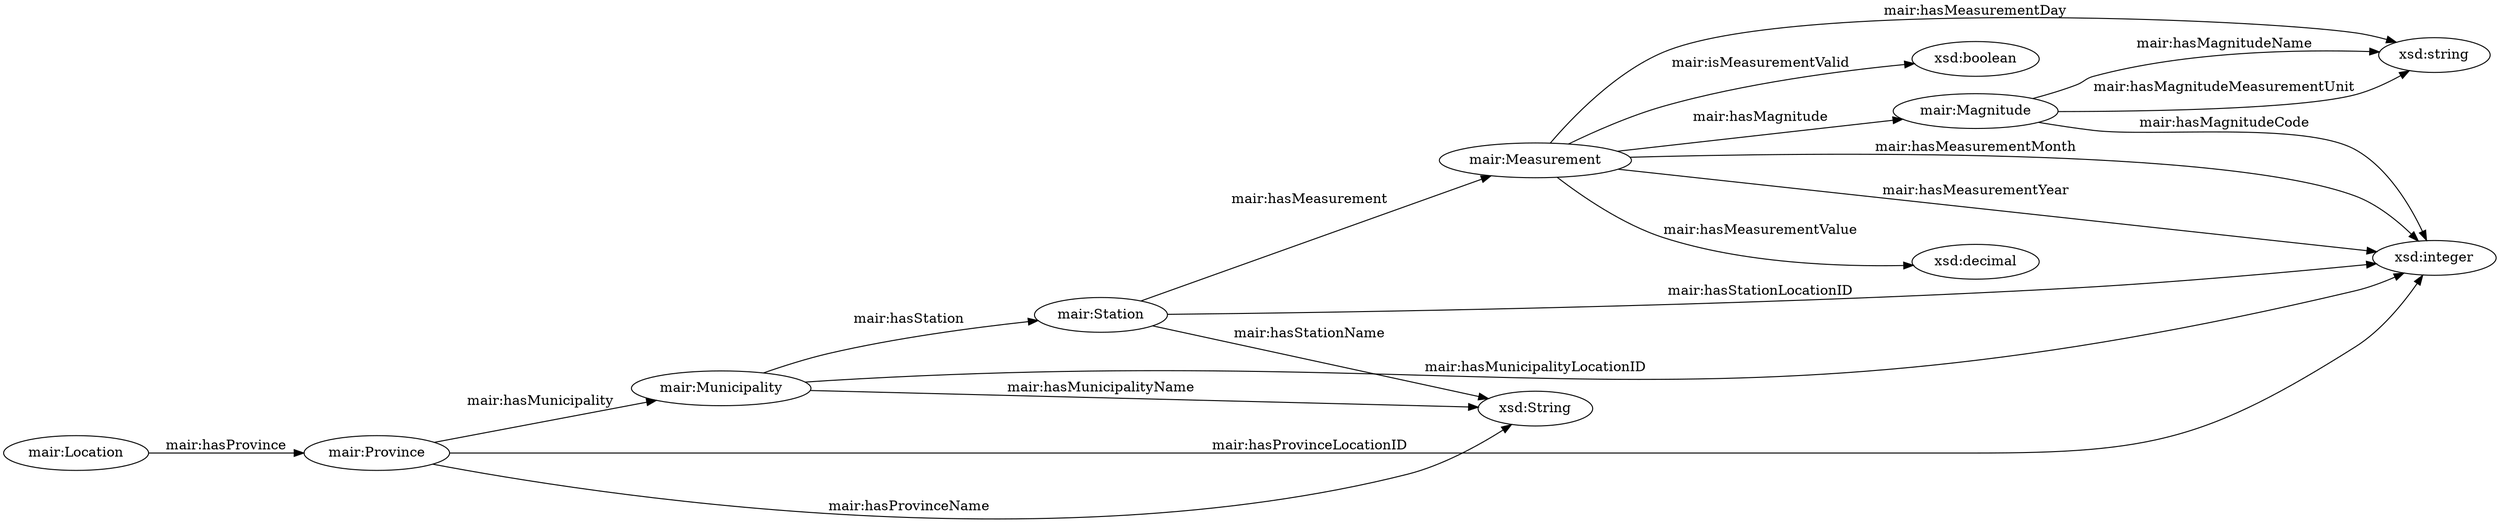 digraph ar2dtool_diagram { 
rankdir=LR;
size="1501"
	"mair:Measurement" -> "xsd:string" [ label = "mair:hasMeasurementDay" ];
	"mair:Measurement" -> "xsd:boolean" [ label = "mair:isMeasurementValid" ];
	"mair:Magnitude" -> "xsd:string" [ label = "mair:hasMagnitudeName" ];
	"mair:Municipality" -> "mair:Station" [ label = "mair:hasStation" ];
	"mair:Measurement" -> "xsd:integer" [ label = "mair:hasMeasurementMonth" ];
	"mair:Magnitude" -> "xsd:integer" [ label = "mair:hasMagnitudeCode" ];
	"mair:Magnitude" -> "xsd:string" [ label = "mair:hasMagnitudeMeasurementUnit" ];
	"mair:Measurement" -> "mair:Magnitude" [ label = "mair:hasMagnitude" ];
	"mair:Station" -> "mair:Measurement" [ label = "mair:hasMeasurement" ];
	"mair:Measurement" -> "xsd:decimal" [ label = "mair:hasMeasurementValue" ];
	"mair:Municipality" -> "xsd:integer" [ label = "mair:hasMunicipalityLocationID" ];
	"mair:Province" -> "xsd:String" [ label = "mair:hasProvinceName" ];
	"mair:Location" -> "mair:Province" [ label = "mair:hasProvince" ];
	"mair:Measurement" -> "xsd:integer" [ label = "mair:hasMeasurementYear" ];
	"mair:Province" -> "mair:Municipality" [ label = "mair:hasMunicipality" ];
	"mair:Province" -> "xsd:integer" [ label = "mair:hasProvinceLocationID" ];
	"mair:Station" -> "xsd:integer" [ label = "mair:hasStationLocationID" ];
	"mair:Municipality" -> "xsd:String" [ label = "mair:hasMunicipalityName" ];
	"mair:Station" -> "xsd:String" [ label = "mair:hasStationName" ];

}
